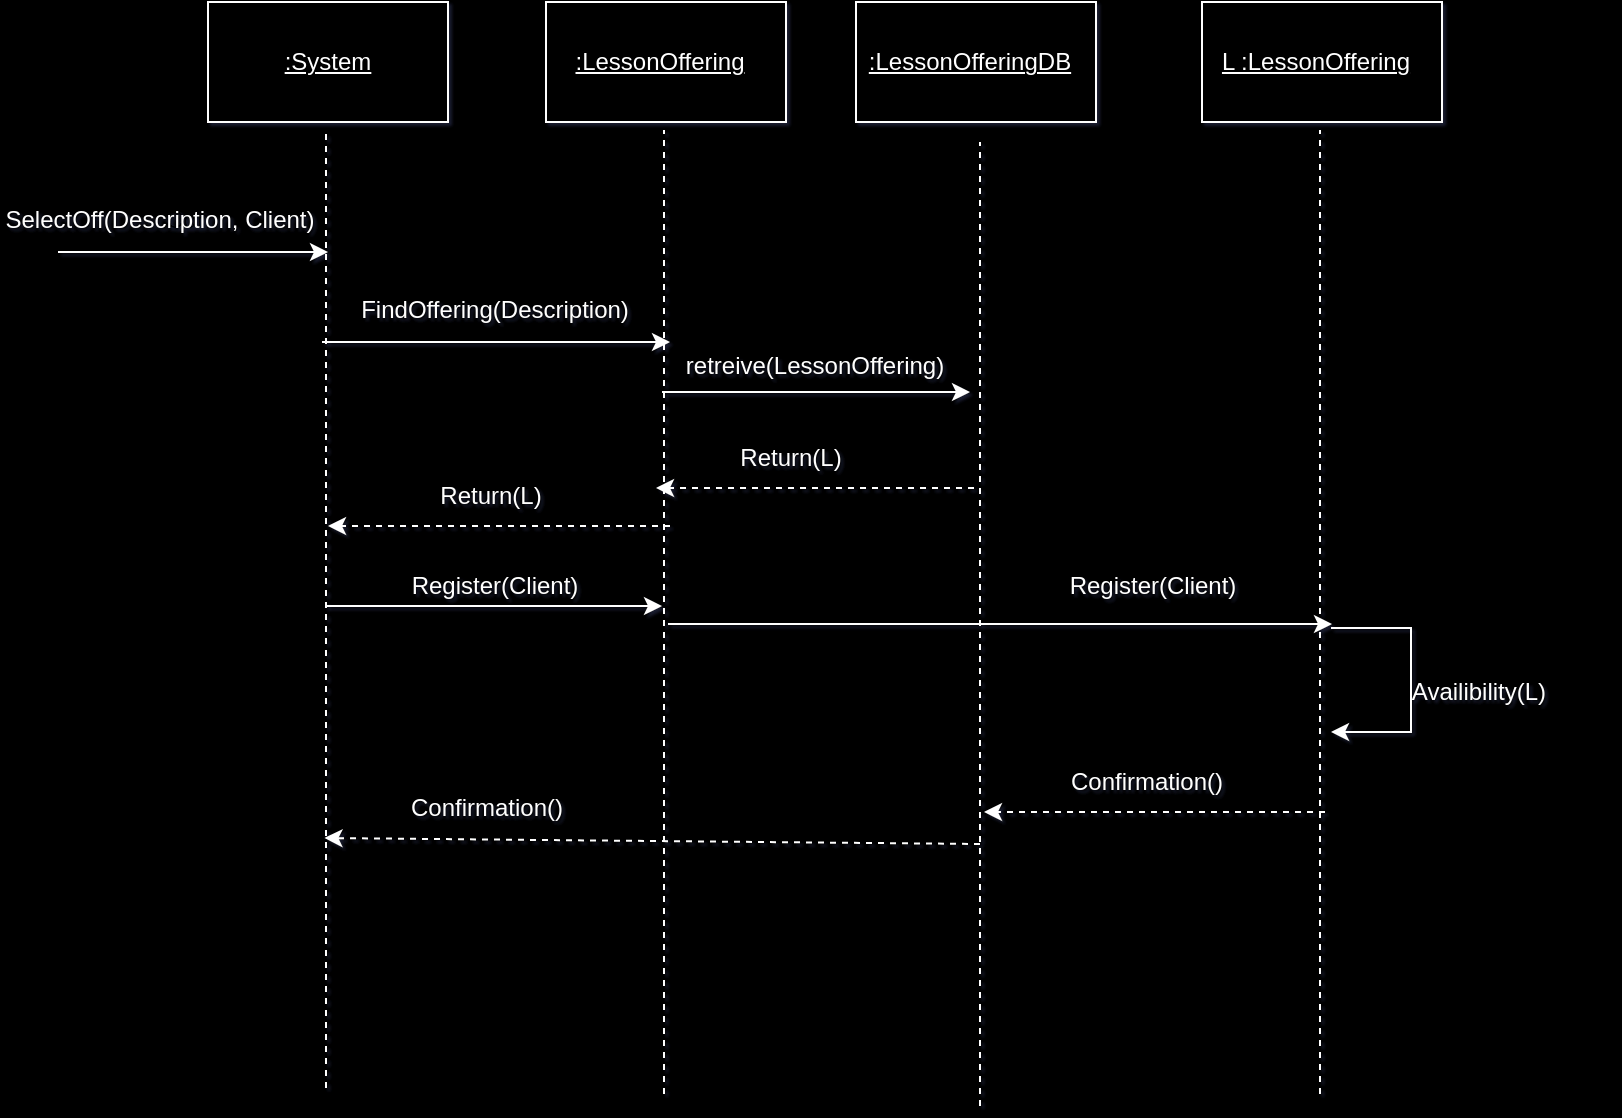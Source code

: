 <mxfile version="24.8.3">
  <diagram name="Page-1" id="8-EPbPh4ApA2NVDINfPr">
    <mxGraphModel dx="1426" dy="791" grid="0" gridSize="10" guides="1" tooltips="1" connect="1" arrows="1" fold="1" page="0" pageScale="1" pageWidth="850" pageHeight="1100" background="#000000" math="0" shadow="1">
      <root>
        <mxCell id="0" />
        <mxCell id="1" parent="0" />
        <mxCell id="GmkE7ypPB2w8rBiEpMke-1" value="" style="endArrow=classic;html=1;rounded=0;strokeColor=#FFFFFF;" edge="1" parent="1">
          <mxGeometry width="50" height="50" relative="1" as="geometry">
            <mxPoint x="68" y="237" as="sourcePoint" />
            <mxPoint x="203" y="237" as="targetPoint" />
          </mxGeometry>
        </mxCell>
        <mxCell id="GmkE7ypPB2w8rBiEpMke-2" value="Con" style="text;html=1;align=center;verticalAlign=middle;whiteSpace=wrap;rounded=0;" vertex="1" parent="1">
          <mxGeometry x="103" y="206" width="60" height="30" as="geometry" />
        </mxCell>
        <mxCell id="GmkE7ypPB2w8rBiEpMke-3" value="" style="endArrow=none;dashed=1;html=1;rounded=0;strokeColor=#FFFFFF;" edge="1" parent="1">
          <mxGeometry width="50" height="50" relative="1" as="geometry">
            <mxPoint x="202" y="655" as="sourcePoint" />
            <mxPoint x="202" y="176" as="targetPoint" />
          </mxGeometry>
        </mxCell>
        <mxCell id="GmkE7ypPB2w8rBiEpMke-4" value="" style="rounded=0;whiteSpace=wrap;html=1;fillColor=#000000;strokeColor=#FFFFFF;" vertex="1" parent="1">
          <mxGeometry x="143" y="112" width="120" height="60" as="geometry" />
        </mxCell>
        <mxCell id="GmkE7ypPB2w8rBiEpMke-5" value="&lt;font color=&quot;#ffffff&quot;&gt;&lt;u&gt;:System&lt;/u&gt;&lt;/font&gt;" style="text;html=1;align=center;verticalAlign=middle;whiteSpace=wrap;rounded=0;" vertex="1" parent="1">
          <mxGeometry x="173" y="127" width="60" height="30" as="geometry" />
        </mxCell>
        <mxCell id="GmkE7ypPB2w8rBiEpMke-6" value="&lt;font color=&quot;#ffffff&quot;&gt;SelectOff(Description, Client)&lt;/font&gt;" style="text;html=1;align=center;verticalAlign=middle;whiteSpace=wrap;rounded=0;" vertex="1" parent="1">
          <mxGeometry x="39" y="206" width="160" height="30" as="geometry" />
        </mxCell>
        <mxCell id="GmkE7ypPB2w8rBiEpMke-7" value="" style="endArrow=classic;html=1;rounded=0;strokeColor=#FFFFFF;" edge="1" parent="1">
          <mxGeometry width="50" height="50" relative="1" as="geometry">
            <mxPoint x="200" y="282" as="sourcePoint" />
            <mxPoint x="374" y="282" as="targetPoint" />
          </mxGeometry>
        </mxCell>
        <mxCell id="GmkE7ypPB2w8rBiEpMke-8" value="" style="endArrow=none;dashed=1;html=1;rounded=0;strokeColor=#FFFFFF;" edge="1" parent="1">
          <mxGeometry width="50" height="50" relative="1" as="geometry">
            <mxPoint x="371" y="658" as="sourcePoint" />
            <mxPoint x="371" y="176" as="targetPoint" />
          </mxGeometry>
        </mxCell>
        <mxCell id="GmkE7ypPB2w8rBiEpMke-9" value="" style="rounded=0;whiteSpace=wrap;html=1;fillColor=#000000;strokeColor=#FFFFFF;" vertex="1" parent="1">
          <mxGeometry x="312" y="112" width="120" height="60" as="geometry" />
        </mxCell>
        <mxCell id="GmkE7ypPB2w8rBiEpMke-10" value="&lt;font color=&quot;#ffffff&quot;&gt;&lt;u&gt;:LessonOffering&lt;/u&gt;&lt;/font&gt;" style="text;html=1;align=center;verticalAlign=middle;whiteSpace=wrap;rounded=0;" vertex="1" parent="1">
          <mxGeometry x="314" y="127" width="110" height="30" as="geometry" />
        </mxCell>
        <mxCell id="GmkE7ypPB2w8rBiEpMke-11" value="&lt;font color=&quot;#ffffff&quot;&gt;FindOffering(Description)&lt;/font&gt;" style="text;html=1;align=center;verticalAlign=middle;whiteSpace=wrap;rounded=0;" vertex="1" parent="1">
          <mxGeometry x="219" y="251" width="135" height="30" as="geometry" />
        </mxCell>
        <mxCell id="GmkE7ypPB2w8rBiEpMke-12" value="" style="endArrow=none;dashed=1;html=1;rounded=0;strokeColor=#FFFFFF;" edge="1" parent="1">
          <mxGeometry width="50" height="50" relative="1" as="geometry">
            <mxPoint x="529" y="664" as="sourcePoint" />
            <mxPoint x="529" y="182" as="targetPoint" />
          </mxGeometry>
        </mxCell>
        <mxCell id="GmkE7ypPB2w8rBiEpMke-13" value="" style="rounded=0;whiteSpace=wrap;html=1;fillColor=#000000;strokeColor=#FFFFFF;" vertex="1" parent="1">
          <mxGeometry x="467" y="112" width="120" height="60" as="geometry" />
        </mxCell>
        <mxCell id="GmkE7ypPB2w8rBiEpMke-14" value="&lt;font color=&quot;#ffffff&quot;&gt;&lt;u&gt;:LessonOfferingDB&lt;/u&gt;&lt;/font&gt;" style="text;html=1;align=center;verticalAlign=middle;whiteSpace=wrap;rounded=0;" vertex="1" parent="1">
          <mxGeometry x="469" y="127" width="110" height="30" as="geometry" />
        </mxCell>
        <mxCell id="GmkE7ypPB2w8rBiEpMke-15" value="" style="endArrow=classic;html=1;rounded=0;strokeColor=#FFFFFF;" edge="1" parent="1">
          <mxGeometry width="50" height="50" relative="1" as="geometry">
            <mxPoint x="370" y="307" as="sourcePoint" />
            <mxPoint x="524" y="307" as="targetPoint" />
          </mxGeometry>
        </mxCell>
        <mxCell id="GmkE7ypPB2w8rBiEpMke-16" value="&lt;font color=&quot;#ffffff&quot;&gt;retreive(LessonOffering)&lt;/font&gt;" style="text;html=1;align=center;verticalAlign=middle;whiteSpace=wrap;rounded=0;" vertex="1" parent="1">
          <mxGeometry x="379" y="279" width="135" height="30" as="geometry" />
        </mxCell>
        <mxCell id="GmkE7ypPB2w8rBiEpMke-17" value="" style="endArrow=classic;html=1;rounded=0;strokeColor=#FFFFFF;entryX=0;entryY=1;entryDx=0;entryDy=0;dashed=1;" edge="1" parent="1" target="GmkE7ypPB2w8rBiEpMke-18">
          <mxGeometry width="50" height="50" relative="1" as="geometry">
            <mxPoint x="526" y="355" as="sourcePoint" />
            <mxPoint x="204" y="369" as="targetPoint" />
          </mxGeometry>
        </mxCell>
        <mxCell id="GmkE7ypPB2w8rBiEpMke-18" value="&lt;font color=&quot;#ffffff&quot;&gt;Return(L)&lt;/font&gt;" style="text;html=1;align=center;verticalAlign=middle;whiteSpace=wrap;rounded=0;" vertex="1" parent="1">
          <mxGeometry x="367" y="325" width="135" height="30" as="geometry" />
        </mxCell>
        <mxCell id="GmkE7ypPB2w8rBiEpMke-19" value="" style="endArrow=classic;html=1;rounded=0;strokeColor=#FFFFFF;" edge="1" parent="1">
          <mxGeometry width="50" height="50" relative="1" as="geometry">
            <mxPoint x="704.5" y="425" as="sourcePoint" />
            <mxPoint x="704.5" y="477" as="targetPoint" />
            <Array as="points">
              <mxPoint x="744.5" y="425" />
              <mxPoint x="744.5" y="477" />
            </Array>
          </mxGeometry>
        </mxCell>
        <mxCell id="GmkE7ypPB2w8rBiEpMke-20" value="&lt;font color=&quot;#ffffff&quot;&gt;Availibility(L)&lt;/font&gt;" style="text;html=1;align=center;verticalAlign=middle;whiteSpace=wrap;rounded=0;" vertex="1" parent="1">
          <mxGeometry x="710.5" y="442" width="135" height="30" as="geometry" />
        </mxCell>
        <mxCell id="GmkE7ypPB2w8rBiEpMke-21" value="" style="endArrow=classic;html=1;rounded=0;strokeColor=#FFFFFF;dashed=1;" edge="1" parent="1">
          <mxGeometry width="50" height="50" relative="1" as="geometry">
            <mxPoint x="701.5" y="517" as="sourcePoint" />
            <mxPoint x="531" y="517" as="targetPoint" />
          </mxGeometry>
        </mxCell>
        <mxCell id="GmkE7ypPB2w8rBiEpMke-22" value="&lt;font color=&quot;#ffffff&quot;&gt;Confirmation()&lt;/font&gt;" style="text;html=1;align=center;verticalAlign=middle;whiteSpace=wrap;rounded=0;" vertex="1" parent="1">
          <mxGeometry x="544.5" y="487" width="135" height="30" as="geometry" />
        </mxCell>
        <mxCell id="GmkE7ypPB2w8rBiEpMke-23" value="" style="endArrow=classic;html=1;rounded=0;strokeColor=#FFFFFF;dashed=1;" edge="1" parent="1">
          <mxGeometry width="50" height="50" relative="1" as="geometry">
            <mxPoint x="374" y="374" as="sourcePoint" />
            <mxPoint x="203" y="374" as="targetPoint" />
          </mxGeometry>
        </mxCell>
        <mxCell id="GmkE7ypPB2w8rBiEpMke-24" value="&lt;font color=&quot;#ffffff&quot;&gt;Return(L)&lt;/font&gt;" style="text;html=1;align=center;verticalAlign=middle;whiteSpace=wrap;rounded=0;" vertex="1" parent="1">
          <mxGeometry x="217" y="344" width="135" height="30" as="geometry" />
        </mxCell>
        <mxCell id="GmkE7ypPB2w8rBiEpMke-25" value="" style="endArrow=classic;html=1;rounded=0;strokeColor=#FFFFFF;" edge="1" parent="1">
          <mxGeometry width="50" height="50" relative="1" as="geometry">
            <mxPoint x="373" y="423" as="sourcePoint" />
            <mxPoint x="705" y="423" as="targetPoint" />
          </mxGeometry>
        </mxCell>
        <mxCell id="GmkE7ypPB2w8rBiEpMke-26" value="&lt;font color=&quot;#ffffff&quot;&gt;Register(Client)&lt;/font&gt;" style="text;html=1;align=center;verticalAlign=middle;whiteSpace=wrap;rounded=0;" vertex="1" parent="1">
          <mxGeometry x="548" y="389" width="135" height="30" as="geometry" />
        </mxCell>
        <mxCell id="GmkE7ypPB2w8rBiEpMke-27" value="" style="endArrow=none;dashed=1;html=1;rounded=0;strokeColor=#FFFFFF;" edge="1" parent="1">
          <mxGeometry width="50" height="50" relative="1" as="geometry">
            <mxPoint x="699" y="658" as="sourcePoint" />
            <mxPoint x="699" y="176" as="targetPoint" />
          </mxGeometry>
        </mxCell>
        <mxCell id="GmkE7ypPB2w8rBiEpMke-28" value="" style="rounded=0;whiteSpace=wrap;html=1;fillColor=#000000;strokeColor=#FFFFFF;" vertex="1" parent="1">
          <mxGeometry x="640" y="112" width="120" height="60" as="geometry" />
        </mxCell>
        <mxCell id="GmkE7ypPB2w8rBiEpMke-29" value="&lt;font color=&quot;#ffffff&quot;&gt;&lt;u&gt;L :LessonOffering&lt;/u&gt;&lt;/font&gt;" style="text;html=1;align=center;verticalAlign=middle;whiteSpace=wrap;rounded=0;" vertex="1" parent="1">
          <mxGeometry x="642" y="127" width="110" height="30" as="geometry" />
        </mxCell>
        <mxCell id="GmkE7ypPB2w8rBiEpMke-30" value="" style="endArrow=classic;html=1;rounded=0;strokeColor=#FFFFFF;" edge="1" parent="1">
          <mxGeometry width="50" height="50" relative="1" as="geometry">
            <mxPoint x="202.5" y="414" as="sourcePoint" />
            <mxPoint x="370" y="414" as="targetPoint" />
          </mxGeometry>
        </mxCell>
        <mxCell id="GmkE7ypPB2w8rBiEpMke-31" value="&lt;font color=&quot;#ffffff&quot;&gt;Register(Client)&lt;/font&gt;" style="text;html=1;align=center;verticalAlign=middle;whiteSpace=wrap;rounded=0;" vertex="1" parent="1">
          <mxGeometry x="219" y="389" width="135" height="30" as="geometry" />
        </mxCell>
        <mxCell id="GmkE7ypPB2w8rBiEpMke-32" value="" style="endArrow=classic;html=1;rounded=0;strokeColor=#FFFFFF;dashed=1;" edge="1" parent="1">
          <mxGeometry width="50" height="50" relative="1" as="geometry">
            <mxPoint x="529" y="533" as="sourcePoint" />
            <mxPoint x="201.25" y="530" as="targetPoint" />
          </mxGeometry>
        </mxCell>
        <mxCell id="GmkE7ypPB2w8rBiEpMke-33" value="&lt;font color=&quot;#ffffff&quot;&gt;Confirmation()&lt;/font&gt;" style="text;html=1;align=center;verticalAlign=middle;whiteSpace=wrap;rounded=0;" vertex="1" parent="1">
          <mxGeometry x="214.75" y="500" width="135" height="30" as="geometry" />
        </mxCell>
      </root>
    </mxGraphModel>
  </diagram>
</mxfile>
